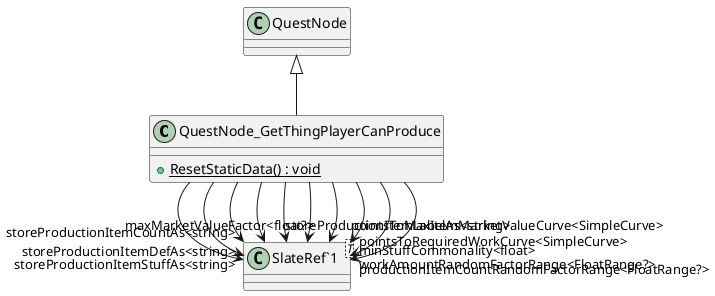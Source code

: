 @startuml
class QuestNode_GetThingPlayerCanProduce {
    + {static} ResetStaticData() : void
}
class "SlateRef`1"<T> {
}
QuestNode <|-- QuestNode_GetThingPlayerCanProduce
QuestNode_GetThingPlayerCanProduce --> "storeProductionItemDefAs<string>" "SlateRef`1"
QuestNode_GetThingPlayerCanProduce --> "storeProductionItemStuffAs<string>" "SlateRef`1"
QuestNode_GetThingPlayerCanProduce --> "storeProductionItemCountAs<string>" "SlateRef`1"
QuestNode_GetThingPlayerCanProduce --> "storeProductionItemLabelAs<string>" "SlateRef`1"
QuestNode_GetThingPlayerCanProduce --> "pointsToRequiredWorkCurve<SimpleCurve>" "SlateRef`1"
QuestNode_GetThingPlayerCanProduce --> "pointsToMaxItemMarketValueCurve<SimpleCurve>" "SlateRef`1"
QuestNode_GetThingPlayerCanProduce --> "maxMarketValueFactor<float?>" "SlateRef`1"
QuestNode_GetThingPlayerCanProduce --> "minStuffCommonality<float>" "SlateRef`1"
QuestNode_GetThingPlayerCanProduce --> "workAmountRandomFactorRange<FloatRange?>" "SlateRef`1"
QuestNode_GetThingPlayerCanProduce --> "productionItemCountRandomFactorRange<FloatRange?>" "SlateRef`1"
@enduml
